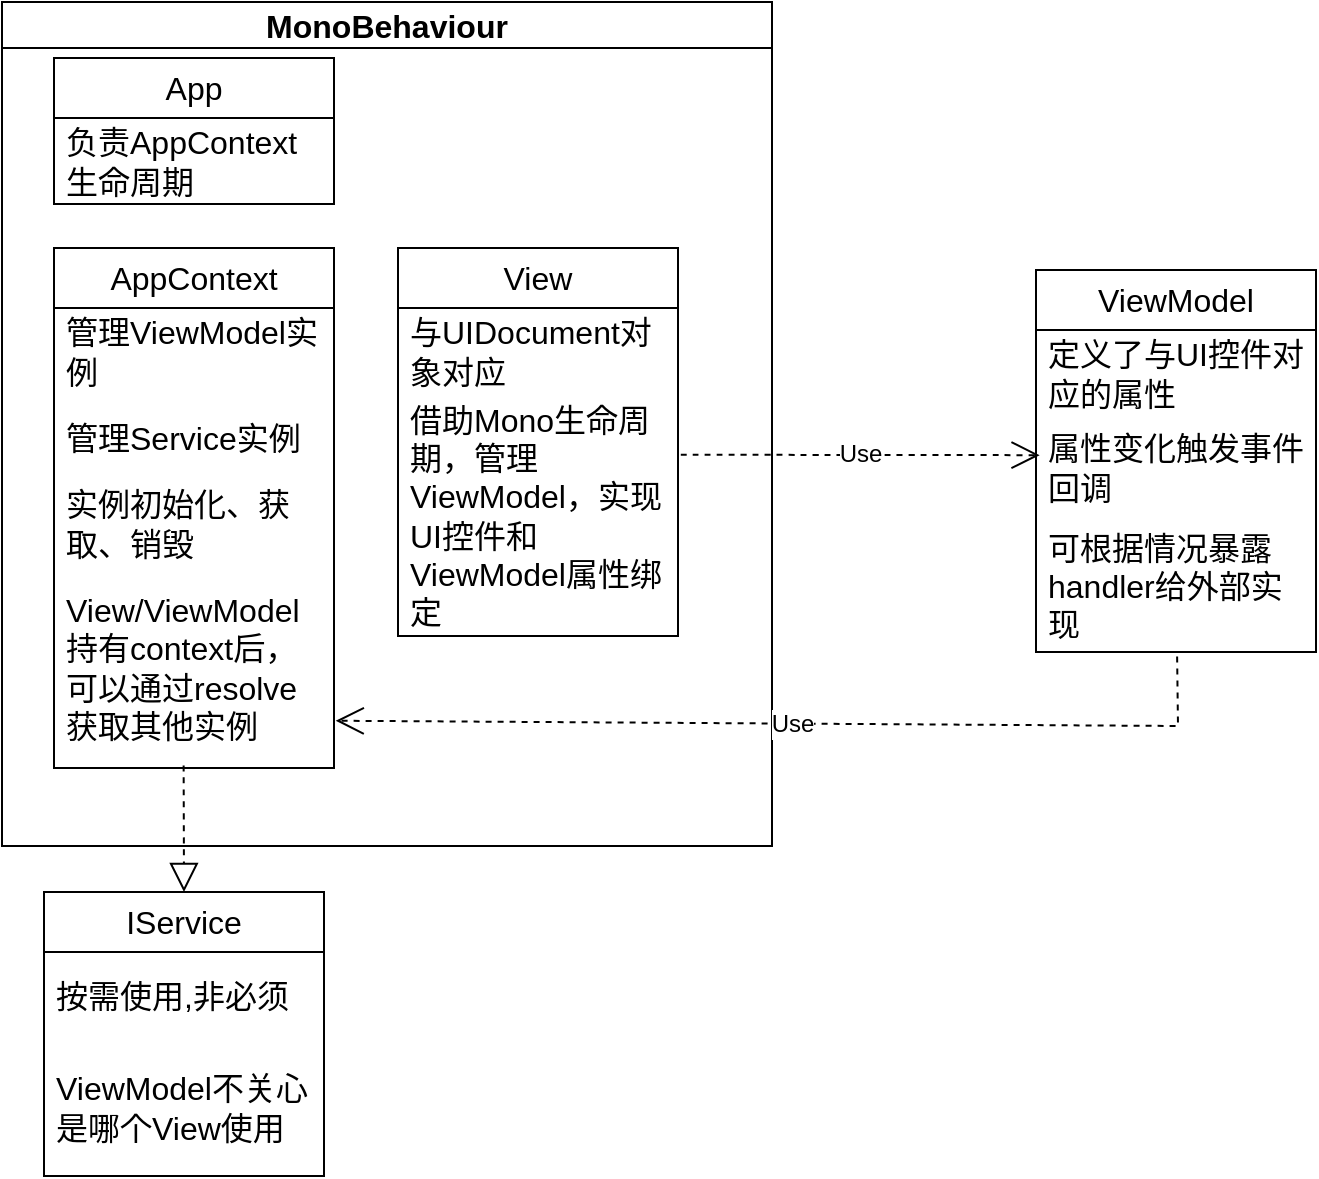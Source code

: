 <mxfile version="22.1.9" type="github">
  <diagram name="第 1 页" id="T1hm3NFdJWtpMFPrzZjp">
    <mxGraphModel dx="1547" dy="664" grid="0" gridSize="10" guides="1" tooltips="1" connect="1" arrows="1" fold="1" page="0" pageScale="1" pageWidth="827" pageHeight="1169" math="0" shadow="0">
      <root>
        <mxCell id="0" />
        <mxCell id="1" parent="0" />
        <mxCell id="SM4QAHY1-ri_biB7Se2_-12" value="MonoBehaviour" style="swimlane;whiteSpace=wrap;html=1;fontSize=16;" vertex="1" parent="1">
          <mxGeometry x="-385" y="119" width="385" height="422" as="geometry" />
        </mxCell>
        <mxCell id="SM4QAHY1-ri_biB7Se2_-7" value="App" style="swimlane;fontStyle=0;childLayout=stackLayout;horizontal=1;startSize=30;horizontalStack=0;resizeParent=1;resizeParentMax=0;resizeLast=0;collapsible=1;marginBottom=0;whiteSpace=wrap;html=1;fontSize=16;" vertex="1" parent="SM4QAHY1-ri_biB7Se2_-12">
          <mxGeometry x="26" y="28" width="140" height="73" as="geometry" />
        </mxCell>
        <mxCell id="SM4QAHY1-ri_biB7Se2_-9" value="负责AppContext生命周期" style="text;strokeColor=none;fillColor=none;align=left;verticalAlign=middle;spacingLeft=4;spacingRight=4;overflow=hidden;points=[[0,0.5],[1,0.5]];portConstraint=eastwest;rotatable=0;whiteSpace=wrap;html=1;fontSize=16;" vertex="1" parent="SM4QAHY1-ri_biB7Se2_-7">
          <mxGeometry y="30" width="140" height="43" as="geometry" />
        </mxCell>
        <mxCell id="SM4QAHY1-ri_biB7Se2_-13" value="AppContext" style="swimlane;fontStyle=0;childLayout=stackLayout;horizontal=1;startSize=30;horizontalStack=0;resizeParent=1;resizeParentMax=0;resizeLast=0;collapsible=1;marginBottom=0;whiteSpace=wrap;html=1;fontSize=16;" vertex="1" parent="SM4QAHY1-ri_biB7Se2_-12">
          <mxGeometry x="26" y="123" width="140" height="260" as="geometry" />
        </mxCell>
        <mxCell id="SM4QAHY1-ri_biB7Se2_-33" value="管理ViewModel实例" style="text;strokeColor=none;fillColor=none;align=left;verticalAlign=middle;spacingLeft=4;spacingRight=4;overflow=hidden;points=[[0,0.5],[1,0.5]];portConstraint=eastwest;rotatable=0;whiteSpace=wrap;html=1;fontSize=16;" vertex="1" parent="SM4QAHY1-ri_biB7Se2_-13">
          <mxGeometry y="30" width="140" height="43" as="geometry" />
        </mxCell>
        <mxCell id="SM4QAHY1-ri_biB7Se2_-14" value="管理Service实例" style="text;strokeColor=none;fillColor=none;align=left;verticalAlign=middle;spacingLeft=4;spacingRight=4;overflow=hidden;points=[[0,0.5],[1,0.5]];portConstraint=eastwest;rotatable=0;whiteSpace=wrap;html=1;fontSize=16;" vertex="1" parent="SM4QAHY1-ri_biB7Se2_-13">
          <mxGeometry y="73" width="140" height="43" as="geometry" />
        </mxCell>
        <mxCell id="SM4QAHY1-ri_biB7Se2_-35" value="实例初始化、获取、销毁" style="text;strokeColor=none;fillColor=none;align=left;verticalAlign=middle;spacingLeft=4;spacingRight=4;overflow=hidden;points=[[0,0.5],[1,0.5]];portConstraint=eastwest;rotatable=0;whiteSpace=wrap;html=1;fontSize=16;" vertex="1" parent="SM4QAHY1-ri_biB7Se2_-13">
          <mxGeometry y="116" width="140" height="43" as="geometry" />
        </mxCell>
        <mxCell id="SM4QAHY1-ri_biB7Se2_-15" value="View/ViewModel持有context后，可以通过resolve获取其他实例" style="text;strokeColor=none;fillColor=none;align=left;verticalAlign=middle;spacingLeft=4;spacingRight=4;overflow=hidden;points=[[0,0.5],[1,0.5]];portConstraint=eastwest;rotatable=0;whiteSpace=wrap;html=1;fontSize=16;" vertex="1" parent="SM4QAHY1-ri_biB7Se2_-13">
          <mxGeometry y="159" width="140" height="101" as="geometry" />
        </mxCell>
        <mxCell id="SM4QAHY1-ri_biB7Se2_-16" value="View" style="swimlane;fontStyle=0;childLayout=stackLayout;horizontal=1;startSize=30;horizontalStack=0;resizeParent=1;resizeParentMax=0;resizeLast=0;collapsible=1;marginBottom=0;whiteSpace=wrap;html=1;fontSize=16;" vertex="1" parent="SM4QAHY1-ri_biB7Se2_-12">
          <mxGeometry x="198" y="123" width="140" height="194" as="geometry" />
        </mxCell>
        <mxCell id="SM4QAHY1-ri_biB7Se2_-17" value="与UIDocument对象对应" style="text;strokeColor=none;fillColor=none;align=left;verticalAlign=middle;spacingLeft=4;spacingRight=4;overflow=hidden;points=[[0,0.5],[1,0.5]];portConstraint=eastwest;rotatable=0;whiteSpace=wrap;html=1;fontSize=16;" vertex="1" parent="SM4QAHY1-ri_biB7Se2_-16">
          <mxGeometry y="30" width="140" height="43" as="geometry" />
        </mxCell>
        <mxCell id="SM4QAHY1-ri_biB7Se2_-18" value="借助Mono生命周期，管理ViewModel，实现UI控件和ViewModel属性绑定&lt;br&gt;" style="text;strokeColor=none;fillColor=none;align=left;verticalAlign=middle;spacingLeft=4;spacingRight=4;overflow=hidden;points=[[0,0.5],[1,0.5]];portConstraint=eastwest;rotatable=0;whiteSpace=wrap;html=1;fontSize=16;" vertex="1" parent="SM4QAHY1-ri_biB7Se2_-16">
          <mxGeometry y="73" width="140" height="121" as="geometry" />
        </mxCell>
        <mxCell id="SM4QAHY1-ri_biB7Se2_-19" value="Use" style="endArrow=open;endSize=12;dashed=1;html=1;rounded=0;fontSize=12;edgeStyle=none;curved=1;exitX=1.01;exitY=0.251;exitDx=0;exitDy=0;exitPerimeter=0;entryX=0.013;entryY=0.384;entryDx=0;entryDy=0;entryPerimeter=0;" edge="1" parent="1" source="SM4QAHY1-ri_biB7Se2_-18" target="SM4QAHY1-ri_biB7Se2_-22">
          <mxGeometry width="160" relative="1" as="geometry">
            <mxPoint x="52" y="211" as="sourcePoint" />
            <mxPoint x="168" y="166" as="targetPoint" />
          </mxGeometry>
        </mxCell>
        <mxCell id="SM4QAHY1-ri_biB7Se2_-20" value="ViewModel" style="swimlane;fontStyle=0;childLayout=stackLayout;horizontal=1;startSize=30;horizontalStack=0;resizeParent=1;resizeParentMax=0;resizeLast=0;collapsible=1;marginBottom=0;whiteSpace=wrap;html=1;fontSize=16;" vertex="1" parent="1">
          <mxGeometry x="132" y="253" width="140" height="191" as="geometry" />
        </mxCell>
        <mxCell id="SM4QAHY1-ri_biB7Se2_-21" value="定义了与UI控件对应的属性" style="text;strokeColor=none;fillColor=none;align=left;verticalAlign=middle;spacingLeft=4;spacingRight=4;overflow=hidden;points=[[0,0.5],[1,0.5]];portConstraint=eastwest;rotatable=0;whiteSpace=wrap;html=1;fontSize=16;" vertex="1" parent="SM4QAHY1-ri_biB7Se2_-20">
          <mxGeometry y="30" width="140" height="43" as="geometry" />
        </mxCell>
        <mxCell id="SM4QAHY1-ri_biB7Se2_-22" value="属性变化触发事件回调" style="text;strokeColor=none;fillColor=none;align=left;verticalAlign=middle;spacingLeft=4;spacingRight=4;overflow=hidden;points=[[0,0.5],[1,0.5]];portConstraint=eastwest;rotatable=0;whiteSpace=wrap;html=1;fontSize=16;" vertex="1" parent="SM4QAHY1-ri_biB7Se2_-20">
          <mxGeometry y="73" width="140" height="51" as="geometry" />
        </mxCell>
        <mxCell id="SM4QAHY1-ri_biB7Se2_-23" value="可根据情况暴露handler给外部实现" style="text;strokeColor=none;fillColor=none;align=left;verticalAlign=middle;spacingLeft=4;spacingRight=4;overflow=hidden;points=[[0,0.5],[1,0.5]];portConstraint=eastwest;rotatable=0;whiteSpace=wrap;html=1;fontSize=16;" vertex="1" parent="SM4QAHY1-ri_biB7Se2_-20">
          <mxGeometry y="124" width="140" height="67" as="geometry" />
        </mxCell>
        <mxCell id="SM4QAHY1-ri_biB7Se2_-24" value="IService" style="swimlane;fontStyle=0;childLayout=stackLayout;horizontal=1;startSize=30;horizontalStack=0;resizeParent=1;resizeParentMax=0;resizeLast=0;collapsible=1;marginBottom=0;whiteSpace=wrap;html=1;fontSize=16;" vertex="1" parent="1">
          <mxGeometry x="-364" y="564" width="140" height="142" as="geometry" />
        </mxCell>
        <mxCell id="SM4QAHY1-ri_biB7Se2_-25" value="按需使用,非必须" style="text;strokeColor=none;fillColor=none;align=left;verticalAlign=middle;spacingLeft=4;spacingRight=4;overflow=hidden;points=[[0,0.5],[1,0.5]];portConstraint=eastwest;rotatable=0;whiteSpace=wrap;html=1;fontSize=16;" vertex="1" parent="SM4QAHY1-ri_biB7Se2_-24">
          <mxGeometry y="30" width="140" height="43" as="geometry" />
        </mxCell>
        <mxCell id="SM4QAHY1-ri_biB7Se2_-37" value="ViewModel不关心是哪个View使用" style="text;strokeColor=none;fillColor=none;align=left;verticalAlign=middle;spacingLeft=4;spacingRight=4;overflow=hidden;points=[[0,0.5],[1,0.5]];portConstraint=eastwest;rotatable=0;whiteSpace=wrap;html=1;fontSize=16;" vertex="1" parent="SM4QAHY1-ri_biB7Se2_-24">
          <mxGeometry y="73" width="140" height="69" as="geometry" />
        </mxCell>
        <mxCell id="SM4QAHY1-ri_biB7Se2_-40" value="" style="endArrow=block;dashed=1;endFill=0;endSize=12;html=1;rounded=0;fontSize=12;edgeStyle=none;curved=1;exitX=0.463;exitY=0.988;exitDx=0;exitDy=0;exitPerimeter=0;entryX=0.5;entryY=0;entryDx=0;entryDy=0;" edge="1" parent="1" source="SM4QAHY1-ri_biB7Se2_-15" target="SM4QAHY1-ri_biB7Se2_-24">
          <mxGeometry width="160" relative="1" as="geometry">
            <mxPoint x="-71" y="583" as="sourcePoint" />
            <mxPoint x="89" y="583" as="targetPoint" />
          </mxGeometry>
        </mxCell>
        <mxCell id="SM4QAHY1-ri_biB7Se2_-41" value="Use" style="endArrow=open;endSize=12;dashed=1;html=1;rounded=0;fontSize=12;edgeStyle=none;exitX=0.504;exitY=1.033;exitDx=0;exitDy=0;exitPerimeter=0;entryX=1.006;entryY=0.766;entryDx=0;entryDy=0;entryPerimeter=0;" edge="1" parent="1" source="SM4QAHY1-ri_biB7Se2_-23" target="SM4QAHY1-ri_biB7Se2_-15">
          <mxGeometry width="160" relative="1" as="geometry">
            <mxPoint x="344" y="477" as="sourcePoint" />
            <mxPoint x="504" y="477" as="targetPoint" />
            <Array as="points">
              <mxPoint x="203" y="481" />
            </Array>
          </mxGeometry>
        </mxCell>
      </root>
    </mxGraphModel>
  </diagram>
</mxfile>
